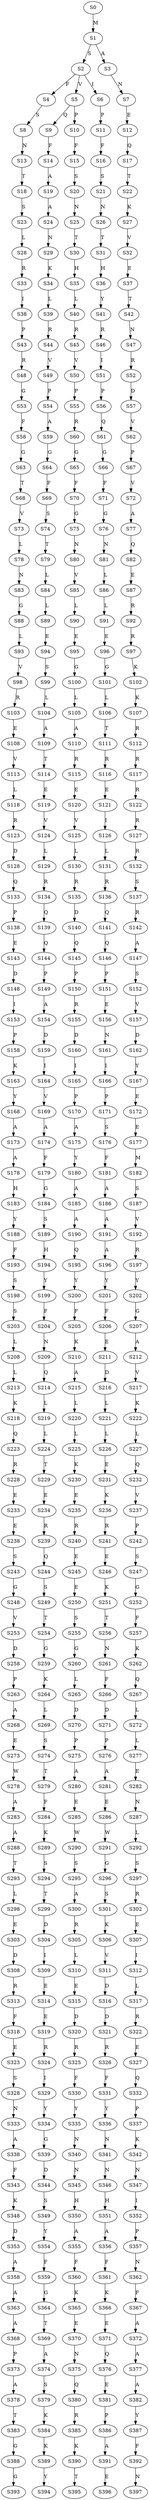 strict digraph  {
	S0 -> S1 [ label = M ];
	S1 -> S2 [ label = S ];
	S1 -> S3 [ label = A ];
	S2 -> S4 [ label = F ];
	S2 -> S5 [ label = V ];
	S2 -> S6 [ label = I ];
	S3 -> S7 [ label = N ];
	S4 -> S8 [ label = S ];
	S5 -> S9 [ label = Q ];
	S5 -> S10 [ label = P ];
	S6 -> S11 [ label = P ];
	S7 -> S12 [ label = E ];
	S8 -> S13 [ label = N ];
	S9 -> S14 [ label = F ];
	S10 -> S15 [ label = F ];
	S11 -> S16 [ label = F ];
	S12 -> S17 [ label = Q ];
	S13 -> S18 [ label = T ];
	S14 -> S19 [ label = A ];
	S15 -> S20 [ label = S ];
	S16 -> S21 [ label = S ];
	S17 -> S22 [ label = T ];
	S18 -> S23 [ label = S ];
	S19 -> S24 [ label = A ];
	S20 -> S25 [ label = N ];
	S21 -> S26 [ label = N ];
	S22 -> S27 [ label = K ];
	S23 -> S28 [ label = L ];
	S24 -> S29 [ label = N ];
	S25 -> S30 [ label = T ];
	S26 -> S31 [ label = T ];
	S27 -> S32 [ label = V ];
	S28 -> S33 [ label = R ];
	S29 -> S34 [ label = K ];
	S30 -> S35 [ label = H ];
	S31 -> S36 [ label = H ];
	S32 -> S37 [ label = E ];
	S33 -> S38 [ label = I ];
	S34 -> S39 [ label = L ];
	S35 -> S40 [ label = L ];
	S36 -> S41 [ label = Y ];
	S37 -> S42 [ label = T ];
	S38 -> S43 [ label = P ];
	S39 -> S44 [ label = R ];
	S40 -> S45 [ label = R ];
	S41 -> S46 [ label = R ];
	S42 -> S47 [ label = N ];
	S43 -> S48 [ label = R ];
	S44 -> S49 [ label = V ];
	S45 -> S50 [ label = V ];
	S46 -> S51 [ label = I ];
	S47 -> S52 [ label = R ];
	S48 -> S53 [ label = G ];
	S49 -> S54 [ label = P ];
	S50 -> S55 [ label = P ];
	S51 -> S56 [ label = P ];
	S52 -> S57 [ label = D ];
	S53 -> S58 [ label = F ];
	S54 -> S59 [ label = A ];
	S55 -> S60 [ label = R ];
	S56 -> S61 [ label = Q ];
	S57 -> S62 [ label = V ];
	S58 -> S63 [ label = G ];
	S59 -> S64 [ label = G ];
	S60 -> S65 [ label = G ];
	S61 -> S66 [ label = G ];
	S62 -> S67 [ label = P ];
	S63 -> S68 [ label = T ];
	S64 -> S69 [ label = F ];
	S65 -> S70 [ label = F ];
	S66 -> S71 [ label = F ];
	S67 -> S72 [ label = V ];
	S68 -> S73 [ label = V ];
	S69 -> S74 [ label = S ];
	S70 -> S75 [ label = G ];
	S71 -> S76 [ label = G ];
	S72 -> S77 [ label = A ];
	S73 -> S78 [ label = L ];
	S74 -> S79 [ label = T ];
	S75 -> S80 [ label = N ];
	S76 -> S81 [ label = N ];
	S77 -> S82 [ label = Q ];
	S78 -> S83 [ label = N ];
	S79 -> S84 [ label = L ];
	S80 -> S85 [ label = V ];
	S81 -> S86 [ label = L ];
	S82 -> S87 [ label = E ];
	S83 -> S88 [ label = G ];
	S84 -> S89 [ label = L ];
	S85 -> S90 [ label = L ];
	S86 -> S91 [ label = L ];
	S87 -> S92 [ label = R ];
	S88 -> S93 [ label = L ];
	S89 -> S94 [ label = E ];
	S90 -> S95 [ label = E ];
	S91 -> S96 [ label = E ];
	S92 -> S97 [ label = R ];
	S93 -> S98 [ label = V ];
	S94 -> S99 [ label = S ];
	S95 -> S100 [ label = G ];
	S96 -> S101 [ label = G ];
	S97 -> S102 [ label = K ];
	S98 -> S103 [ label = R ];
	S99 -> S104 [ label = L ];
	S100 -> S105 [ label = L ];
	S101 -> S106 [ label = L ];
	S102 -> S107 [ label = K ];
	S103 -> S108 [ label = E ];
	S104 -> S109 [ label = A ];
	S105 -> S110 [ label = A ];
	S106 -> S111 [ label = T ];
	S107 -> S112 [ label = R ];
	S108 -> S113 [ label = V ];
	S109 -> S114 [ label = T ];
	S110 -> S115 [ label = R ];
	S111 -> S116 [ label = R ];
	S112 -> S117 [ label = R ];
	S113 -> S118 [ label = L ];
	S114 -> S119 [ label = E ];
	S115 -> S120 [ label = E ];
	S116 -> S121 [ label = E ];
	S117 -> S122 [ label = R ];
	S118 -> S123 [ label = R ];
	S119 -> S124 [ label = V ];
	S120 -> S125 [ label = V ];
	S121 -> S126 [ label = I ];
	S122 -> S127 [ label = R ];
	S123 -> S128 [ label = D ];
	S124 -> S129 [ label = L ];
	S125 -> S130 [ label = L ];
	S126 -> S131 [ label = L ];
	S127 -> S132 [ label = R ];
	S128 -> S133 [ label = Q ];
	S129 -> S134 [ label = R ];
	S130 -> S135 [ label = R ];
	S131 -> S136 [ label = R ];
	S132 -> S137 [ label = S ];
	S133 -> S138 [ label = P ];
	S134 -> S139 [ label = Q ];
	S135 -> S140 [ label = D ];
	S136 -> S141 [ label = Q ];
	S137 -> S142 [ label = R ];
	S138 -> S143 [ label = E ];
	S139 -> S144 [ label = Q ];
	S140 -> S145 [ label = Q ];
	S141 -> S146 [ label = Q ];
	S142 -> S147 [ label = A ];
	S143 -> S148 [ label = D ];
	S144 -> S149 [ label = P ];
	S145 -> S150 [ label = P ];
	S146 -> S151 [ label = P ];
	S147 -> S152 [ label = S ];
	S148 -> S153 [ label = I ];
	S149 -> S154 [ label = A ];
	S150 -> S155 [ label = R ];
	S151 -> S156 [ label = E ];
	S152 -> S157 [ label = V ];
	S153 -> S158 [ label = P ];
	S154 -> S159 [ label = D ];
	S155 -> S160 [ label = D ];
	S156 -> S161 [ label = N ];
	S157 -> S162 [ label = D ];
	S158 -> S163 [ label = K ];
	S159 -> S164 [ label = I ];
	S160 -> S165 [ label = I ];
	S161 -> S166 [ label = I ];
	S162 -> S167 [ label = Y ];
	S163 -> S168 [ label = Y ];
	S164 -> S169 [ label = V ];
	S165 -> S170 [ label = P ];
	S166 -> S171 [ label = P ];
	S167 -> S172 [ label = E ];
	S168 -> S173 [ label = A ];
	S169 -> S174 [ label = A ];
	S170 -> S175 [ label = A ];
	S171 -> S176 [ label = S ];
	S172 -> S177 [ label = E ];
	S173 -> S178 [ label = A ];
	S174 -> S179 [ label = F ];
	S175 -> S180 [ label = Y ];
	S176 -> S181 [ label = F ];
	S177 -> S182 [ label = M ];
	S178 -> S183 [ label = H ];
	S179 -> S184 [ label = G ];
	S180 -> S185 [ label = A ];
	S181 -> S186 [ label = A ];
	S182 -> S187 [ label = S ];
	S183 -> S188 [ label = Y ];
	S184 -> S189 [ label = S ];
	S185 -> S190 [ label = A ];
	S186 -> S191 [ label = A ];
	S187 -> S192 [ label = V ];
	S188 -> S193 [ label = F ];
	S189 -> S194 [ label = H ];
	S190 -> S195 [ label = Q ];
	S191 -> S196 [ label = A ];
	S192 -> S197 [ label = R ];
	S193 -> S198 [ label = S ];
	S194 -> S199 [ label = Y ];
	S195 -> S200 [ label = Y ];
	S196 -> S201 [ label = Y ];
	S197 -> S202 [ label = Y ];
	S198 -> S203 [ label = S ];
	S199 -> S204 [ label = F ];
	S200 -> S205 [ label = F ];
	S201 -> S206 [ label = F ];
	S202 -> S207 [ label = G ];
	S203 -> S208 [ label = L ];
	S204 -> S209 [ label = N ];
	S205 -> S210 [ label = K ];
	S206 -> S211 [ label = E ];
	S207 -> S212 [ label = A ];
	S208 -> S213 [ label = L ];
	S209 -> S214 [ label = Q ];
	S210 -> S215 [ label = A ];
	S211 -> S216 [ label = D ];
	S212 -> S217 [ label = V ];
	S213 -> S218 [ label = K ];
	S214 -> S219 [ label = L ];
	S215 -> S220 [ label = L ];
	S216 -> S221 [ label = L ];
	S217 -> S222 [ label = K ];
	S218 -> S223 [ label = Q ];
	S219 -> S224 [ label = L ];
	S220 -> S225 [ label = L ];
	S221 -> S226 [ label = L ];
	S222 -> S227 [ label = L ];
	S223 -> S228 [ label = R ];
	S224 -> S229 [ label = T ];
	S225 -> S230 [ label = K ];
	S226 -> S231 [ label = E ];
	S227 -> S232 [ label = Q ];
	S228 -> S233 [ label = E ];
	S229 -> S234 [ label = E ];
	S230 -> S235 [ label = E ];
	S231 -> S236 [ label = K ];
	S232 -> S237 [ label = V ];
	S233 -> S238 [ label = E ];
	S234 -> S239 [ label = R ];
	S235 -> S240 [ label = R ];
	S236 -> S241 [ label = R ];
	S237 -> S242 [ label = P ];
	S238 -> S243 [ label = S ];
	S239 -> S244 [ label = Q ];
	S240 -> S245 [ label = E ];
	S241 -> S246 [ label = E ];
	S242 -> S247 [ label = S ];
	S243 -> S248 [ label = G ];
	S244 -> S249 [ label = S ];
	S245 -> S250 [ label = E ];
	S246 -> S251 [ label = K ];
	S247 -> S252 [ label = G ];
	S248 -> S253 [ label = V ];
	S249 -> S254 [ label = T ];
	S250 -> S255 [ label = S ];
	S251 -> S256 [ label = T ];
	S252 -> S257 [ label = F ];
	S253 -> S258 [ label = D ];
	S254 -> S259 [ label = G ];
	S255 -> S260 [ label = G ];
	S256 -> S261 [ label = N ];
	S257 -> S262 [ label = K ];
	S258 -> S263 [ label = P ];
	S259 -> S264 [ label = K ];
	S260 -> S265 [ label = L ];
	S261 -> S266 [ label = F ];
	S262 -> S267 [ label = Q ];
	S263 -> S268 [ label = A ];
	S264 -> S269 [ label = L ];
	S265 -> S270 [ label = D ];
	S266 -> S271 [ label = D ];
	S267 -> S272 [ label = L ];
	S268 -> S273 [ label = E ];
	S269 -> S274 [ label = S ];
	S270 -> S275 [ label = P ];
	S271 -> S276 [ label = P ];
	S272 -> S277 [ label = L ];
	S273 -> S278 [ label = W ];
	S274 -> S279 [ label = T ];
	S275 -> S280 [ label = A ];
	S276 -> S281 [ label = A ];
	S277 -> S282 [ label = E ];
	S278 -> S283 [ label = A ];
	S279 -> S284 [ label = F ];
	S280 -> S285 [ label = E ];
	S281 -> S286 [ label = E ];
	S282 -> S287 [ label = N ];
	S283 -> S288 [ label = A ];
	S284 -> S289 [ label = K ];
	S285 -> S290 [ label = W ];
	S286 -> S291 [ label = W ];
	S287 -> S292 [ label = L ];
	S288 -> S293 [ label = T ];
	S289 -> S294 [ label = S ];
	S290 -> S295 [ label = S ];
	S291 -> S296 [ label = G ];
	S292 -> S297 [ label = S ];
	S293 -> S298 [ label = L ];
	S294 -> S299 [ label = T ];
	S295 -> S300 [ label = A ];
	S296 -> S301 [ label = S ];
	S297 -> S302 [ label = R ];
	S298 -> S303 [ label = E ];
	S299 -> S304 [ label = D ];
	S300 -> S305 [ label = R ];
	S301 -> S306 [ label = K ];
	S302 -> S307 [ label = E ];
	S303 -> S308 [ label = D ];
	S304 -> S309 [ label = I ];
	S305 -> S310 [ label = L ];
	S306 -> S311 [ label = V ];
	S307 -> S312 [ label = I ];
	S308 -> S313 [ label = R ];
	S309 -> S314 [ label = E ];
	S310 -> S315 [ label = E ];
	S311 -> S316 [ label = D ];
	S312 -> S317 [ label = L ];
	S313 -> S318 [ label = F ];
	S314 -> S319 [ label = E ];
	S315 -> S320 [ label = D ];
	S316 -> S321 [ label = D ];
	S317 -> S322 [ label = R ];
	S318 -> S323 [ label = E ];
	S319 -> S324 [ label = R ];
	S320 -> S325 [ label = R ];
	S321 -> S326 [ label = R ];
	S322 -> S327 [ label = E ];
	S323 -> S328 [ label = S ];
	S324 -> S329 [ label = I ];
	S325 -> S330 [ label = F ];
	S326 -> S331 [ label = F ];
	S327 -> S332 [ label = Q ];
	S328 -> S333 [ label = N ];
	S329 -> S334 [ label = Y ];
	S330 -> S335 [ label = Y ];
	S331 -> S336 [ label = Y ];
	S332 -> S337 [ label = P ];
	S333 -> S338 [ label = A ];
	S334 -> S339 [ label = G ];
	S335 -> S340 [ label = N ];
	S336 -> S341 [ label = N ];
	S337 -> S342 [ label = K ];
	S338 -> S343 [ label = F ];
	S339 -> S344 [ label = D ];
	S340 -> S345 [ label = N ];
	S341 -> S346 [ label = N ];
	S342 -> S347 [ label = N ];
	S343 -> S348 [ label = K ];
	S344 -> S349 [ label = S ];
	S345 -> S350 [ label = H ];
	S346 -> S351 [ label = H ];
	S347 -> S352 [ label = I ];
	S348 -> S353 [ label = D ];
	S349 -> S354 [ label = Y ];
	S350 -> S355 [ label = A ];
	S351 -> S356 [ label = A ];
	S352 -> S357 [ label = P ];
	S353 -> S358 [ label = A ];
	S354 -> S359 [ label = F ];
	S355 -> S360 [ label = F ];
	S356 -> S361 [ label = F ];
	S357 -> S362 [ label = N ];
	S358 -> S363 [ label = A ];
	S359 -> S364 [ label = G ];
	S360 -> S365 [ label = K ];
	S361 -> S366 [ label = K ];
	S362 -> S367 [ label = F ];
	S363 -> S368 [ label = A ];
	S364 -> S369 [ label = T ];
	S365 -> S370 [ label = E ];
	S366 -> S371 [ label = E ];
	S367 -> S372 [ label = A ];
	S368 -> S373 [ label = P ];
	S369 -> S374 [ label = A ];
	S370 -> S375 [ label = N ];
	S371 -> S376 [ label = Q ];
	S372 -> S377 [ label = A ];
	S373 -> S378 [ label = A ];
	S374 -> S379 [ label = S ];
	S375 -> S380 [ label = Q ];
	S376 -> S381 [ label = E ];
	S377 -> S382 [ label = A ];
	S378 -> S383 [ label = T ];
	S379 -> S384 [ label = K ];
	S380 -> S385 [ label = R ];
	S381 -> S386 [ label = P ];
	S382 -> S387 [ label = Y ];
	S383 -> S388 [ label = G ];
	S384 -> S389 [ label = K ];
	S385 -> S390 [ label = K ];
	S386 -> S391 [ label = A ];
	S387 -> S392 [ label = F ];
	S388 -> S393 [ label = G ];
	S389 -> S394 [ label = Y ];
	S390 -> S395 [ label = T ];
	S391 -> S396 [ label = E ];
	S392 -> S397 [ label = N ];
}
